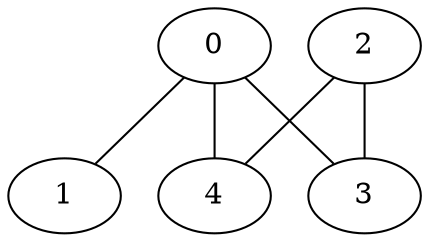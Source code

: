 strict graph "" {
	0 -- 1	[weight=1];
	0 -- 3	[weight=1];
	0 -- 4	[weight=1];
	2 -- 3	[weight=1];
	2 -- 4	[weight=1];
}
